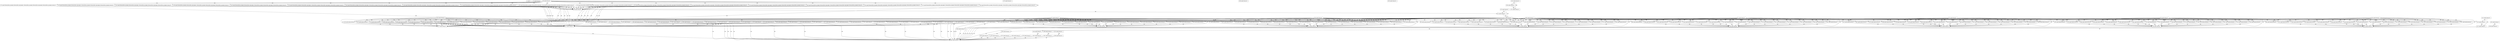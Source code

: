 digraph G {
  "1: match () ...
" [shape=box, ];
  "74: match (event_id) ...
" [shape=box, ];
  "80: match (event_id) ...
" [shape=box, ];
  "95: match (forward_flow_ip_header_6,forward_flow_udp_header_1,forward_flow_ip_header_9,forward_flow_udp_header_0,forward_flow_ip_header_8,event_id) ...
" [
  shape=box, ];
  "100: match (forward_flow_ip_header_6,forward_flow_udp_header_1,forward_flow_ip_header_9,forward_flow_udp_header_0,forward_flow_ip_header_8,event_id) ...
" [
  shape=box, ];
  "105: match (forward_flow_ip_header_6,forward_flow_udp_header_1,forward_flow_ip_header_9,forward_flow_udp_header_0,forward_flow_ip_header_8,event_id) ...
" [
  shape=box, ];
  "110: match (forward_flow_ip_header_6,forward_flow_udp_header_1,forward_flow_ip_header_9,forward_flow_udp_header_0,forward_flow_ip_header_8,event_id) ...
" [
  shape=box, ];
  "115: match (forward_flow_ip_header_6,forward_flow_udp_header_1,forward_flow_ip_header_9,forward_flow_udp_header_0,forward_flow_ip_header_8,event_id) ...
" [
  shape=box, ];
  "120: match (forward_flow_ip_header_6,forward_flow_udp_header_1,forward_flow_ip_header_9,forward_flow_udp_header_0,forward_flow_ip_header_8,event_id) ...
" [
  shape=box, ];
  "125: match (forward_flow_ip_header_6,forward_flow_udp_header_1,forward_flow_ip_header_9,forward_flow_udp_header_0,forward_flow_ip_header_8,event_id) ...
" [
  shape=box, ];
  "130: match (forward_flow_ip_header_6,forward_flow_udp_header_1,forward_flow_ip_header_9,forward_flow_udp_header_0,forward_flow_ip_header_8,event_id) ...
" [
  shape=box, ];
  "135: match (forward_flow_ip_header_6,forward_flow_udp_header_1,forward_flow_ip_header_9,forward_flow_udp_header_0,forward_flow_ip_header_8,event_id) ...
" [
  shape=box, ];
  "140: match (forward_flow_ip_header_6,forward_flow_udp_header_1,forward_flow_ip_header_9,forward_flow_udp_header_0,forward_flow_ip_header_8,event_id) ...
" [
  shape=box, ];
  "145: match (forward_flow_ip_header_6,forward_flow_udp_header_1,forward_flow_ip_header_9,forward_flow_udp_header_0,forward_flow_ip_header_8,event_id) ...
" [
  shape=box, ];
  "150: match (forward_flow_ip_header_6,forward_flow_udp_header_1,forward_flow_ip_header_9,forward_flow_udp_header_0,forward_flow_ip_header_8,event_id) ...
" [
  shape=box, ];
  "155: match (forward_flow_ip_header_6,forward_flow_udp_header_1,forward_flow_ip_header_9,forward_flow_udp_header_0,forward_flow_ip_header_8,event_id) ...
" [
  shape=box, ];
  "160: match (forward_flow_ip_header_6,forward_flow_udp_header_1,forward_flow_ip_header_9,forward_flow_udp_header_0,forward_flow_ip_header_8,event_id) ...
" [
  shape=box, ];
  "165: match (forward_flow_ip_header_6,forward_flow_udp_header_1,forward_flow_ip_header_9,forward_flow_udp_header_0,forward_flow_ip_header_8,event_id) ...
" [
  shape=box, ];
  "170: match (forward_flow_ip_header_6,forward_flow_udp_header_1,forward_flow_ip_header_9,forward_flow_udp_header_0,forward_flow_ip_header_8,event_id) ...
" [
  shape=box, ];
  "175: match (forward_flow_ip_header_6,forward_flow_udp_header_1,forward_flow_ip_header_9,forward_flow_udp_header_0,forward_flow_ip_header_8,event_id) ...
" [
  shape=box, ];
  "180: match (forward_flow_ip_header_6,forward_flow_udp_header_1,forward_flow_ip_header_9,forward_flow_udp_header_0,forward_flow_ip_header_8,event_id) ...
" [
  shape=box, ];
  "187: match (event_id) ...
" [shape=box, ];
  "190: match (event_id) ...
" [shape=box, ];
  "211: match (event_id) ...
" [shape=box, ];
  "217: match (event_id) ...
" [shape=box, ];
  "224: match (event_id) ...
" [shape=box, ];
  "230: match (event_id) ...
" [shape=box, ];
  "237: match (event_id) ...
" [shape=box, ];
  "244: match (event_id) ...
" [shape=box, ];
  "251: match (event_id) ...
" [shape=box, ];
  "258: match (event_id) ...
" [shape=box, ];
  "265: match (event_id) ...
" [shape=box, ];
  "272: match (event_id) ...
" [shape=box, ];
  "276: match (path_id,event_id) ...
" [shape=box, ];
  "281: match (path_id,event_id) ...
" [shape=box, ];
  "290: match (path_id,event_id) ...
" [shape=box, ];
  "296: match (path_id,event_id) ...
" [shape=box, ];
  "302: match (path_id,event_id) ...
" [shape=box, ];
  "308: match (path_id,event_id) ...
" [shape=box, ];
  "314: match (path_id,event_id) ...
" [shape=box, ];
  "320: match (path_id,event_id) ...
" [shape=box, ];
  "326: match (path_id,event_id) ...
" [shape=box, ];
  "329: match (path_id,event_id) ...
" [shape=box, ];
  "334: match (path_id,event_id) ...
" [shape=box, ];
  "343: match (path_id,event_id) ...
" [shape=box, ];
  "349: match (path_id,event_id) ...
" [shape=box, ];
  "355: match (path_id,event_id) ...
" [shape=box, ];
  "361: match (path_id,event_id) ...
" [shape=box, ];
  "367: match (path_id,event_id) ...
" [shape=box, ];
  "373: match (path_id,event_id) ...
" [shape=box, ];
  "379: match (path_id,event_id) ...
" [shape=box, ];
  "382: match (path_id,event_id) ...
" [shape=box, ];
  "387: match (path_id,event_id) ...
" [shape=box, ];
  "396: match (path_id,event_id) ...
" [shape=box, ];
  "402: match (path_id,event_id) ...
" [shape=box, ];
  "408: match (path_id,event_id) ...
" [shape=box, ];
  "414: match (path_id,event_id) ...
" [shape=box, ];
  "420: match (path_id,event_id) ...
" [shape=box, ];
  "426: match (path_id,event_id) ...
" [shape=box, ];
  "432: match (path_id,event_id) ...
" [shape=box, ];
  "435: match (path_id,event_id) ...
" [shape=box, ];
  "440: match (path_id,event_id) ...
" [shape=box, ];
  "449: match (path_id,event_id) ...
" [shape=box, ];
  "455: match (path_id,event_id) ...
" [shape=box, ];
  "461: match (path_id,event_id) ...
" [shape=box, ];
  "467: match (path_id,event_id) ...
" [shape=box, ];
  "473: match (path_id,event_id) ...
" [shape=box, ];
  "479: match (path_id,event_id) ...
" [shape=box, ];
  "485: match (path_id,event_id) ...
" [shape=box, ];
  "488: match (path_id,event_id) ...
" [shape=box, ];
  "493: match (path_id,event_id) ...
" [shape=box, ];
  "502: match (path_id,event_id) ...
" [shape=box, ];
  "508: match (path_id,event_id) ...
" [shape=box, ];
  "514: match (path_id,event_id) ...
" [shape=box, ];
  "520: match (path_id,event_id) ...
" [shape=box, ];
  "526: match (path_id,event_id) ...
" [shape=box, ];
  "532: match (path_id,event_id) ...
" [shape=box, ];
  "538: match (path_id,event_id) ...
" [shape=box, ];
  "541: match (path_id,event_id) ...
" [shape=box, ];
  "546: match (path_id,event_id) ...
" [shape=box, ];
  "555: match (path_id,event_id) ...
" [shape=box, ];
  "561: match (path_id,event_id) ...
" [shape=box, ];
  "567: match (path_id,event_id) ...
" [shape=box, ];
  "573: match (path_id,event_id) ...
" [shape=box, ];
  "579: match (path_id,event_id) ...
" [shape=box, ];
  "585: match (path_id,event_id) ...
" [shape=box, ];
  "591: match (path_id,event_id) ...
" [shape=box, ];
  "594: match (path_id,event_id) ...
" [shape=box, ];
  "599: match (path_id,event_id) ...
" [shape=box, ];
  "608: match (path_id,event_id) ...
" [shape=box, ];
  "614: match (path_id,event_id) ...
" [shape=box, ];
  "620: match (path_id,event_id) ...
" [shape=box, ];
  "626: match (path_id,event_id) ...
" [shape=box, ];
  "632: match (path_id,event_id) ...
" [shape=box, ];
  "638: match (path_id,event_id) ...
" [shape=box, ];
  "644: match (path_id,event_id) ...
" [shape=box, ];
  "647: match (path_id,event_id) ...
" [shape=box, ];
  "652: match (path_id,event_id) ...
" [shape=box, ];
  "661: match (path_id,event_id) ...
" [shape=box, ];
  "667: match (path_id,event_id) ...
" [shape=box, ];
  "673: match (path_id,event_id) ...
" [shape=box, ];
  "679: match (path_id,event_id) ...
" [shape=box, ];
  "685: match (path_id,event_id) ...
" [shape=box, ];
  "691: match (path_id,event_id) ...
" [shape=box, ];
  "697: match (path_id,event_id) ...
" [shape=box, ];
  "700: match (path_id,event_id) ...
" [shape=box, ];
  "705: match (path_id,event_id) ...
" [shape=box, ];
  "714: match (path_id,event_id) ...
" [shape=box, ];
  "720: match (path_id,event_id) ...
" [shape=box, ];
  "726: match (path_id,event_id) ...
" [shape=box, ];
  "732: match (path_id,event_id) ...
" [shape=box, ];
  "738: match (path_id,event_id) ...
" [shape=box, ];
  "744: match (path_id,event_id) ...
" [shape=box, ];
  "750: match (path_id,event_id) ...
" [shape=box, ];
  "753: match (path_id,event_id) ...
" [shape=box, ];
  "758: match (path_id,event_id) ...
" [shape=box, ];
  "767: match (path_id,event_id) ...
" [shape=box, ];
  "773: match (path_id,event_id) ...
" [shape=box, ];
  "779: match (path_id,event_id) ...
" [shape=box, ];
  "785: match (path_id,event_id) ...
" [shape=box, ];
  "791: match (path_id,event_id) ...
" [shape=box, ];
  "797: match (path_id,event_id) ...
" [shape=box, ];
  "803: match (path_id,event_id) ...
" [shape=box, ];
  "806: match (path_id,event_id) ...
" [shape=box, ];
  "811: match (path_id,event_id) ...
" [shape=box, ];
  "820: match (path_id,event_id) ...
" [shape=box, ];
  "826: match (path_id,event_id) ...
" [shape=box, ];
  "832: match (path_id,event_id) ...
" [shape=box, ];
  "838: match (path_id,event_id) ...
" [shape=box, ];
  "844: match (path_id,event_id) ...
" [shape=box, ];
  "850: match (path_id,event_id) ...
" [shape=box, ];
  "856: match (path_id,event_id) ...
" [shape=box, ];
  "859: match (path_id,event_id) ...
" [shape=box, ];
  "864: match (path_id,event_id) ...
" [shape=box, ];
  "873: match (path_id,event_id) ...
" [shape=box, ];
  "879: match (path_id,event_id) ...
" [shape=box, ];
  "885: match (path_id,event_id) ...
" [shape=box, ];
  "891: match (path_id,event_id) ...
" [shape=box, ];
  "897: match (path_id,event_id) ...
" [shape=box, ];
  "903: match (path_id,event_id) ...
" [shape=box, ];
  "909: match (path_id,event_id) ...
" [shape=box, ];
  "912: match (path_id,event_id) ...
" [shape=box, ];
  "917: match (path_id,event_id) ...
" [shape=box, ];
  "926: match (path_id,event_id) ...
" [shape=box, ];
  "932: match (path_id,event_id) ...
" [shape=box, ];
  "938: match (path_id,event_id) ...
" [shape=box, ];
  "944: match (path_id,event_id) ...
" [shape=box, ];
  "950: match (path_id,event_id) ...
" [shape=box, ];
  "956: match (path_id,event_id) ...
" [shape=box, ];
  "962: match (path_id,event_id) ...
" [shape=box, ];
  "965: match (path_id,event_id) ...
" [shape=box, ];
  "970: match (path_id,event_id) ...
" [shape=box, ];
  "979: match (path_id,event_id) ...
" [shape=box, ];
  "985: match (path_id,event_id) ...
" [shape=box, ];
  "991: match (path_id,event_id) ...
" [shape=box, ];
  "997: match (path_id,event_id) ...
" [shape=box, ];
  "1003: match (path_id,event_id) ...
" [shape=box, ];
  "1009: match (path_id,event_id) ...
" [shape=box, ];
  "1015: match (path_id,event_id) ...
" [shape=box, ];
  "1018: match (path_id,event_id) ...
" [shape=box, ];
  "1023: match (path_id,event_id) ...
" [shape=box, ];
  "1032: match (path_id,event_id) ...
" [shape=box, ];
  "1038: match (path_id,event_id) ...
" [shape=box, ];
  "1044: match (path_id,event_id) ...
" [shape=box, ];
  "1050: match (path_id,event_id) ...
" [shape=box, ];
  "1056: match (path_id,event_id) ...
" [shape=box, ];
  "1062: match (path_id,event_id) ...
" [shape=box, ];
  "1068: match (path_id,event_id) ...
" [shape=box, ];
  "1071: match (path_id,event_id) ...
" [shape=box, ];
  "1076: match (path_id,event_id) ...
" [shape=box, ];
  "1085: match (path_id,event_id) ...
" [shape=box, ];
  "1091: match (path_id,event_id) ...
" [shape=box, ];
  "1097: match (path_id,event_id) ...
" [shape=box, ];
  "1103: match (path_id,event_id) ...
" [shape=box, ];
  "1109: match (path_id,event_id) ...
" [shape=box, ];
  "1115: match (path_id,event_id) ...
" [shape=box, ];
  "1121: match (path_id,event_id) ...
" [shape=box, ];
  "1124: match (path_id,event_id) ...
" [shape=box, ];
  "1131: match (event_id) ...
" [shape=box, ];
  "1152: match (event_id) ...
" [shape=box, ];
  "1157: match (event_id) ...
" [shape=box, ];
  "1162: match (event_id) ...
" [shape=box, ];
  "1168: match (event_id) ...
" [shape=box, ];
  "1170: match (event_id) ...
" [shape=box, ];
  "1176: match (event_id) ...
" [shape=box, ];
  "1182: match (event_id) ...
" [shape=box, ];
  "1189: match (event_id) ...
" [shape=box, ];
  "1194: match (event_id) ...
" [shape=box, ];
  "1201: match (event_id) ...
" [shape=box, ];
  "1204: match (event_id) ...
" [shape=box, ];
  "1205: match (event_id) ...
" [shape=box, ];
  "1209: match (event_id) ...
" [shape=box, ];
  "1213: match (event_id) ...
" [shape=box, ];
  "1219: match (event_id) ...
" [shape=box, ];
  "1223: match (event_id) ...
" [shape=box, ];
  "1227: match (event_id) ...
" [shape=box, ];
  "1231: match (event_id) ...
" [shape=box, ];
  "1235: match (event_id) ...
" [shape=box, ];
  "1239: match (event_id) ...
" [shape=box, ];
  "1243: match (event_id) ...
" [shape=box, ];
  "1247: match (event_id) ...
" [shape=box, ];
  "1251: match (event_id) ...
" [shape=box, ];
  "1257: match (event_id) ...
" [shape=box, ];
  "1263: match (event_id) ...
" [shape=box, ];
  "1273: match (event_id) ...
" [shape=box, ];
  "1279: match (event_id) ...
" [shape=box, ];
  "1283: match (event_id) ...
" [shape=box, ];
  "1287: match (event_id) ...
" [shape=box, ];
  "1291: match (event_id) ...
" [shape=box, ];
  "1295: match (event_id) ...
" [shape=box, ];
  "1299: match (event_id) ...
" [shape=box, ];
  "1303: match (event_id) ...
" [shape=box, ];
  "1307: match (event_id) ...
" [shape=box, ];
  "1311: match (event_id) ...
" [shape=box, ];
  "1315: match (event_id) ...
" [shape=box, ];
  "1319: match (event_id) ...
" [shape=box, ];
  "1323: match (event_id) ...
" [shape=box, ];
  "1327: match (event_id) ...
" [shape=box, ];
  "1331: match (event_id) ...
" [shape=box, ];
  "1335: match (event_id) ...
" [shape=box, ];
  "1339: match (event_id) ...
" [shape=box, ];
  "1343: match (event_id) ...
" [shape=box, ];
  "1347: match (event_id) ...
" [shape=box, ];
  "1351: match (event_id) ...
" [shape=box, ];
  "1355: match (event_id) ...
" [shape=box, ];
  "1465: match (event_id) ...
" [shape=box, ];
  "1511: match (event_id) ...
" [shape=box, ];
  "1515: match (event_id) ...
" [shape=box, ];
  "1534: match (event_id) ...
" [shape=box, ];
  "1572: match (event_id) ...
" [shape=box, ];
  
  
  "80: match (event_id) ...
" -> "95: match (forward_flow_ip_header_6,forward_flow_udp_header_1,forward_flow_ip_header_9,forward_flow_udp_header_0,forward_flow_ip_header_8,event_id) ...
" [
  label="WW", ];
  "80: match (event_id) ...
" -> "100: match (forward_flow_ip_header_6,forward_flow_udp_header_1,forward_flow_ip_header_9,forward_flow_udp_header_0,forward_flow_ip_header_8,event_id) ...
" [
  label="WW", ];
  "80: match (event_id) ...
" -> "105: match (forward_flow_ip_header_6,forward_flow_udp_header_1,forward_flow_ip_header_9,forward_flow_udp_header_0,forward_flow_ip_header_8,event_id) ...
" [
  label="WW", ];
  "80: match (event_id) ...
" -> "110: match (forward_flow_ip_header_6,forward_flow_udp_header_1,forward_flow_ip_header_9,forward_flow_udp_header_0,forward_flow_ip_header_8,event_id) ...
" [
  label="WW", ];
  "80: match (event_id) ...
" -> "115: match (forward_flow_ip_header_6,forward_flow_udp_header_1,forward_flow_ip_header_9,forward_flow_udp_header_0,forward_flow_ip_header_8,event_id) ...
" [
  label="WW", ];
  "80: match (event_id) ...
" -> "120: match (forward_flow_ip_header_6,forward_flow_udp_header_1,forward_flow_ip_header_9,forward_flow_udp_header_0,forward_flow_ip_header_8,event_id) ...
" [
  label="WW", ];
  "80: match (event_id) ...
" -> "125: match (forward_flow_ip_header_6,forward_flow_udp_header_1,forward_flow_ip_header_9,forward_flow_udp_header_0,forward_flow_ip_header_8,event_id) ...
" [
  label="WW", ];
  "80: match (event_id) ...
" -> "130: match (forward_flow_ip_header_6,forward_flow_udp_header_1,forward_flow_ip_header_9,forward_flow_udp_header_0,forward_flow_ip_header_8,event_id) ...
" [
  label="WW", ];
  "80: match (event_id) ...
" -> "135: match (forward_flow_ip_header_6,forward_flow_udp_header_1,forward_flow_ip_header_9,forward_flow_udp_header_0,forward_flow_ip_header_8,event_id) ...
" [
  label="WW", ];
  "80: match (event_id) ...
" -> "140: match (forward_flow_ip_header_6,forward_flow_udp_header_1,forward_flow_ip_header_9,forward_flow_udp_header_0,forward_flow_ip_header_8,event_id) ...
" [
  label="WW", ];
  "80: match (event_id) ...
" -> "145: match (forward_flow_ip_header_6,forward_flow_udp_header_1,forward_flow_ip_header_9,forward_flow_udp_header_0,forward_flow_ip_header_8,event_id) ...
" [
  label="WW", ];
  "80: match (event_id) ...
" -> "150: match (forward_flow_ip_header_6,forward_flow_udp_header_1,forward_flow_ip_header_9,forward_flow_udp_header_0,forward_flow_ip_header_8,event_id) ...
" [
  label="WW", ];
  "80: match (event_id) ...
" -> "155: match (forward_flow_ip_header_6,forward_flow_udp_header_1,forward_flow_ip_header_9,forward_flow_udp_header_0,forward_flow_ip_header_8,event_id) ...
" [
  label="WW", ];
  "80: match (event_id) ...
" -> "160: match (forward_flow_ip_header_6,forward_flow_udp_header_1,forward_flow_ip_header_9,forward_flow_udp_header_0,forward_flow_ip_header_8,event_id) ...
" [
  label="WW", ];
  "80: match (event_id) ...
" -> "165: match (forward_flow_ip_header_6,forward_flow_udp_header_1,forward_flow_ip_header_9,forward_flow_udp_header_0,forward_flow_ip_header_8,event_id) ...
" [
  label="WW", ];
  "80: match (event_id) ...
" -> "170: match (forward_flow_ip_header_6,forward_flow_udp_header_1,forward_flow_ip_header_9,forward_flow_udp_header_0,forward_flow_ip_header_8,event_id) ...
" [
  label="WW", ];
  "80: match (event_id) ...
" -> "175: match (forward_flow_ip_header_6,forward_flow_udp_header_1,forward_flow_ip_header_9,forward_flow_udp_header_0,forward_flow_ip_header_8,event_id) ...
" [
  label="WW", ];
  "80: match (event_id) ...
" -> "180: match (forward_flow_ip_header_6,forward_flow_udp_header_1,forward_flow_ip_header_9,forward_flow_udp_header_0,forward_flow_ip_header_8,event_id) ...
" [
  label="WW", ];
  "80: match (event_id) ...
" -> "190: match (event_id) ...
" [label="WR", ];
  "95: match (forward_flow_ip_header_6,forward_flow_udp_header_1,forward_flow_ip_header_9,forward_flow_udp_header_0,forward_flow_ip_header_8,event_id) ...
" -> "190: match (event_id) ...
" [
  label="WR", ];
  "95: match (forward_flow_ip_header_6,forward_flow_udp_header_1,forward_flow_ip_header_9,forward_flow_udp_header_0,forward_flow_ip_header_8,event_id) ...
" -> "1511: match (event_id) ...
" [
  label="RW", ];
  "100: match (forward_flow_ip_header_6,forward_flow_udp_header_1,forward_flow_ip_header_9,forward_flow_udp_header_0,forward_flow_ip_header_8,event_id) ...
" -> "190: match (event_id) ...
" [
  label="WR", ];
  "100: match (forward_flow_ip_header_6,forward_flow_udp_header_1,forward_flow_ip_header_9,forward_flow_udp_header_0,forward_flow_ip_header_8,event_id) ...
" -> "1511: match (event_id) ...
" [
  label="RW", ];
  "105: match (forward_flow_ip_header_6,forward_flow_udp_header_1,forward_flow_ip_header_9,forward_flow_udp_header_0,forward_flow_ip_header_8,event_id) ...
" -> "190: match (event_id) ...
" [
  label="WR", ];
  "105: match (forward_flow_ip_header_6,forward_flow_udp_header_1,forward_flow_ip_header_9,forward_flow_udp_header_0,forward_flow_ip_header_8,event_id) ...
" -> "1511: match (event_id) ...
" [
  label="RW", ];
  "110: match (forward_flow_ip_header_6,forward_flow_udp_header_1,forward_flow_ip_header_9,forward_flow_udp_header_0,forward_flow_ip_header_8,event_id) ...
" -> "190: match (event_id) ...
" [
  label="WR", ];
  "110: match (forward_flow_ip_header_6,forward_flow_udp_header_1,forward_flow_ip_header_9,forward_flow_udp_header_0,forward_flow_ip_header_8,event_id) ...
" -> "1511: match (event_id) ...
" [
  label="RW", ];
  "115: match (forward_flow_ip_header_6,forward_flow_udp_header_1,forward_flow_ip_header_9,forward_flow_udp_header_0,forward_flow_ip_header_8,event_id) ...
" -> "190: match (event_id) ...
" [
  label="WR", ];
  "115: match (forward_flow_ip_header_6,forward_flow_udp_header_1,forward_flow_ip_header_9,forward_flow_udp_header_0,forward_flow_ip_header_8,event_id) ...
" -> "1511: match (event_id) ...
" [
  label="RW", ];
  "120: match (forward_flow_ip_header_6,forward_flow_udp_header_1,forward_flow_ip_header_9,forward_flow_udp_header_0,forward_flow_ip_header_8,event_id) ...
" -> "190: match (event_id) ...
" [
  label="WR", ];
  "120: match (forward_flow_ip_header_6,forward_flow_udp_header_1,forward_flow_ip_header_9,forward_flow_udp_header_0,forward_flow_ip_header_8,event_id) ...
" -> "1511: match (event_id) ...
" [
  label="RW", ];
  "125: match (forward_flow_ip_header_6,forward_flow_udp_header_1,forward_flow_ip_header_9,forward_flow_udp_header_0,forward_flow_ip_header_8,event_id) ...
" -> "190: match (event_id) ...
" [
  label="WR", ];
  "125: match (forward_flow_ip_header_6,forward_flow_udp_header_1,forward_flow_ip_header_9,forward_flow_udp_header_0,forward_flow_ip_header_8,event_id) ...
" -> "1511: match (event_id) ...
" [
  label="RW", ];
  "130: match (forward_flow_ip_header_6,forward_flow_udp_header_1,forward_flow_ip_header_9,forward_flow_udp_header_0,forward_flow_ip_header_8,event_id) ...
" -> "190: match (event_id) ...
" [
  label="WR", ];
  "130: match (forward_flow_ip_header_6,forward_flow_udp_header_1,forward_flow_ip_header_9,forward_flow_udp_header_0,forward_flow_ip_header_8,event_id) ...
" -> "1511: match (event_id) ...
" [
  label="RW", ];
  "135: match (forward_flow_ip_header_6,forward_flow_udp_header_1,forward_flow_ip_header_9,forward_flow_udp_header_0,forward_flow_ip_header_8,event_id) ...
" -> "190: match (event_id) ...
" [
  label="WR", ];
  "135: match (forward_flow_ip_header_6,forward_flow_udp_header_1,forward_flow_ip_header_9,forward_flow_udp_header_0,forward_flow_ip_header_8,event_id) ...
" -> "1511: match (event_id) ...
" [
  label="RW", ];
  "140: match (forward_flow_ip_header_6,forward_flow_udp_header_1,forward_flow_ip_header_9,forward_flow_udp_header_0,forward_flow_ip_header_8,event_id) ...
" -> "190: match (event_id) ...
" [
  label="WR", ];
  "140: match (forward_flow_ip_header_6,forward_flow_udp_header_1,forward_flow_ip_header_9,forward_flow_udp_header_0,forward_flow_ip_header_8,event_id) ...
" -> "1511: match (event_id) ...
" [
  label="RW", ];
  "145: match (forward_flow_ip_header_6,forward_flow_udp_header_1,forward_flow_ip_header_9,forward_flow_udp_header_0,forward_flow_ip_header_8,event_id) ...
" -> "190: match (event_id) ...
" [
  label="WR", ];
  "145: match (forward_flow_ip_header_6,forward_flow_udp_header_1,forward_flow_ip_header_9,forward_flow_udp_header_0,forward_flow_ip_header_8,event_id) ...
" -> "1511: match (event_id) ...
" [
  label="RW", ];
  "150: match (forward_flow_ip_header_6,forward_flow_udp_header_1,forward_flow_ip_header_9,forward_flow_udp_header_0,forward_flow_ip_header_8,event_id) ...
" -> "190: match (event_id) ...
" [
  label="WR", ];
  "150: match (forward_flow_ip_header_6,forward_flow_udp_header_1,forward_flow_ip_header_9,forward_flow_udp_header_0,forward_flow_ip_header_8,event_id) ...
" -> "1511: match (event_id) ...
" [
  label="RW", ];
  "155: match (forward_flow_ip_header_6,forward_flow_udp_header_1,forward_flow_ip_header_9,forward_flow_udp_header_0,forward_flow_ip_header_8,event_id) ...
" -> "190: match (event_id) ...
" [
  label="WR", ];
  "155: match (forward_flow_ip_header_6,forward_flow_udp_header_1,forward_flow_ip_header_9,forward_flow_udp_header_0,forward_flow_ip_header_8,event_id) ...
" -> "1511: match (event_id) ...
" [
  label="RW", ];
  "160: match (forward_flow_ip_header_6,forward_flow_udp_header_1,forward_flow_ip_header_9,forward_flow_udp_header_0,forward_flow_ip_header_8,event_id) ...
" -> "190: match (event_id) ...
" [
  label="WR", ];
  "160: match (forward_flow_ip_header_6,forward_flow_udp_header_1,forward_flow_ip_header_9,forward_flow_udp_header_0,forward_flow_ip_header_8,event_id) ...
" -> "1511: match (event_id) ...
" [
  label="RW", ];
  "165: match (forward_flow_ip_header_6,forward_flow_udp_header_1,forward_flow_ip_header_9,forward_flow_udp_header_0,forward_flow_ip_header_8,event_id) ...
" -> "190: match (event_id) ...
" [
  label="WR", ];
  "165: match (forward_flow_ip_header_6,forward_flow_udp_header_1,forward_flow_ip_header_9,forward_flow_udp_header_0,forward_flow_ip_header_8,event_id) ...
" -> "1511: match (event_id) ...
" [
  label="RW", ];
  "170: match (forward_flow_ip_header_6,forward_flow_udp_header_1,forward_flow_ip_header_9,forward_flow_udp_header_0,forward_flow_ip_header_8,event_id) ...
" -> "190: match (event_id) ...
" [
  label="WR", ];
  "170: match (forward_flow_ip_header_6,forward_flow_udp_header_1,forward_flow_ip_header_9,forward_flow_udp_header_0,forward_flow_ip_header_8,event_id) ...
" -> "1511: match (event_id) ...
" [
  label="RW", ];
  "175: match (forward_flow_ip_header_6,forward_flow_udp_header_1,forward_flow_ip_header_9,forward_flow_udp_header_0,forward_flow_ip_header_8,event_id) ...
" -> "190: match (event_id) ...
" [
  label="WR", ];
  "175: match (forward_flow_ip_header_6,forward_flow_udp_header_1,forward_flow_ip_header_9,forward_flow_udp_header_0,forward_flow_ip_header_8,event_id) ...
" -> "1511: match (event_id) ...
" [
  label="RW", ];
  "180: match (forward_flow_ip_header_6,forward_flow_udp_header_1,forward_flow_ip_header_9,forward_flow_udp_header_0,forward_flow_ip_header_8,event_id) ...
" -> "190: match (event_id) ...
" [
  label="WR", ];
  "180: match (forward_flow_ip_header_6,forward_flow_udp_header_1,forward_flow_ip_header_9,forward_flow_udp_header_0,forward_flow_ip_header_8,event_id) ...
" -> "1511: match (event_id) ...
" [
  label="RW", ];
  "187: match (event_id) ...
" -> "211: match (event_id) ...
" [label="WW", ];
  "187: match (event_id) ...
" -> "217: match (event_id) ...
" [label="WR", ];
  "190: match (event_id) ...
" -> "211: match (event_id) ...
" [label="WR", ];
  "211: match (event_id) ...
" -> "217: match (event_id) ...
" [label="WR", ];
  "217: match (event_id) ...
" -> "276: match (path_id,event_id) ...
" [
  label="WR", ];
  "217: match (event_id) ...
" -> "281: match (path_id,event_id) ...
" [
  label="WR", ];
  "217: match (event_id) ...
" -> "290: match (path_id,event_id) ...
" [
  label="WR", ];
  "217: match (event_id) ...
" -> "296: match (path_id,event_id) ...
" [
  label="WR", ];
  "217: match (event_id) ...
" -> "302: match (path_id,event_id) ...
" [
  label="WR", ];
  "217: match (event_id) ...
" -> "308: match (path_id,event_id) ...
" [
  label="WR", ];
  "217: match (event_id) ...
" -> "314: match (path_id,event_id) ...
" [
  label="WR", ];
  "217: match (event_id) ...
" -> "320: match (path_id,event_id) ...
" [
  label="WR", ];
  "217: match (event_id) ...
" -> "326: match (path_id,event_id) ...
" [
  label="WR", ];
  "217: match (event_id) ...
" -> "329: match (path_id,event_id) ...
" [
  label="WR", ];
  "217: match (event_id) ...
" -> "334: match (path_id,event_id) ...
" [
  label="WR", ];
  "217: match (event_id) ...
" -> "343: match (path_id,event_id) ...
" [
  label="WR", ];
  "217: match (event_id) ...
" -> "349: match (path_id,event_id) ...
" [
  label="WR", ];
  "217: match (event_id) ...
" -> "355: match (path_id,event_id) ...
" [
  label="WR", ];
  "217: match (event_id) ...
" -> "361: match (path_id,event_id) ...
" [
  label="WR", ];
  "217: match (event_id) ...
" -> "367: match (path_id,event_id) ...
" [
  label="WR", ];
  "217: match (event_id) ...
" -> "373: match (path_id,event_id) ...
" [
  label="WR", ];
  "217: match (event_id) ...
" -> "379: match (path_id,event_id) ...
" [
  label="WR", ];
  "217: match (event_id) ...
" -> "382: match (path_id,event_id) ...
" [
  label="WR", ];
  "217: match (event_id) ...
" -> "387: match (path_id,event_id) ...
" [
  label="WR", ];
  "217: match (event_id) ...
" -> "396: match (path_id,event_id) ...
" [
  label="WR", ];
  "217: match (event_id) ...
" -> "402: match (path_id,event_id) ...
" [
  label="WR", ];
  "217: match (event_id) ...
" -> "408: match (path_id,event_id) ...
" [
  label="WR", ];
  "217: match (event_id) ...
" -> "414: match (path_id,event_id) ...
" [
  label="WR", ];
  "217: match (event_id) ...
" -> "420: match (path_id,event_id) ...
" [
  label="WR", ];
  "217: match (event_id) ...
" -> "426: match (path_id,event_id) ...
" [
  label="WR", ];
  "217: match (event_id) ...
" -> "432: match (path_id,event_id) ...
" [
  label="WR", ];
  "217: match (event_id) ...
" -> "435: match (path_id,event_id) ...
" [
  label="WR", ];
  "217: match (event_id) ...
" -> "440: match (path_id,event_id) ...
" [
  label="WR", ];
  "217: match (event_id) ...
" -> "449: match (path_id,event_id) ...
" [
  label="WR", ];
  "217: match (event_id) ...
" -> "455: match (path_id,event_id) ...
" [
  label="WR", ];
  "217: match (event_id) ...
" -> "461: match (path_id,event_id) ...
" [
  label="WR", ];
  "217: match (event_id) ...
" -> "467: match (path_id,event_id) ...
" [
  label="WR", ];
  "217: match (event_id) ...
" -> "473: match (path_id,event_id) ...
" [
  label="WR", ];
  "217: match (event_id) ...
" -> "479: match (path_id,event_id) ...
" [
  label="WR", ];
  "217: match (event_id) ...
" -> "485: match (path_id,event_id) ...
" [
  label="WR", ];
  "217: match (event_id) ...
" -> "488: match (path_id,event_id) ...
" [
  label="WR", ];
  "217: match (event_id) ...
" -> "493: match (path_id,event_id) ...
" [
  label="WR", ];
  "217: match (event_id) ...
" -> "502: match (path_id,event_id) ...
" [
  label="WR", ];
  "217: match (event_id) ...
" -> "508: match (path_id,event_id) ...
" [
  label="WR", ];
  "217: match (event_id) ...
" -> "514: match (path_id,event_id) ...
" [
  label="WR", ];
  "217: match (event_id) ...
" -> "520: match (path_id,event_id) ...
" [
  label="WR", ];
  "217: match (event_id) ...
" -> "526: match (path_id,event_id) ...
" [
  label="WR", ];
  "217: match (event_id) ...
" -> "532: match (path_id,event_id) ...
" [
  label="WR", ];
  "217: match (event_id) ...
" -> "538: match (path_id,event_id) ...
" [
  label="WR", ];
  "217: match (event_id) ...
" -> "541: match (path_id,event_id) ...
" [
  label="WR", ];
  "217: match (event_id) ...
" -> "546: match (path_id,event_id) ...
" [
  label="WR", ];
  "217: match (event_id) ...
" -> "555: match (path_id,event_id) ...
" [
  label="WR", ];
  "217: match (event_id) ...
" -> "561: match (path_id,event_id) ...
" [
  label="WR", ];
  "217: match (event_id) ...
" -> "567: match (path_id,event_id) ...
" [
  label="WR", ];
  "217: match (event_id) ...
" -> "573: match (path_id,event_id) ...
" [
  label="WR", ];
  "217: match (event_id) ...
" -> "579: match (path_id,event_id) ...
" [
  label="WR", ];
  "217: match (event_id) ...
" -> "585: match (path_id,event_id) ...
" [
  label="WR", ];
  "217: match (event_id) ...
" -> "591: match (path_id,event_id) ...
" [
  label="WR", ];
  "217: match (event_id) ...
" -> "594: match (path_id,event_id) ...
" [
  label="WR", ];
  "217: match (event_id) ...
" -> "599: match (path_id,event_id) ...
" [
  label="WR", ];
  "217: match (event_id) ...
" -> "608: match (path_id,event_id) ...
" [
  label="WR", ];
  "217: match (event_id) ...
" -> "614: match (path_id,event_id) ...
" [
  label="WR", ];
  "217: match (event_id) ...
" -> "620: match (path_id,event_id) ...
" [
  label="WR", ];
  "217: match (event_id) ...
" -> "626: match (path_id,event_id) ...
" [
  label="WR", ];
  "217: match (event_id) ...
" -> "632: match (path_id,event_id) ...
" [
  label="WR", ];
  "217: match (event_id) ...
" -> "638: match (path_id,event_id) ...
" [
  label="WR", ];
  "217: match (event_id) ...
" -> "644: match (path_id,event_id) ...
" [
  label="WR", ];
  "217: match (event_id) ...
" -> "647: match (path_id,event_id) ...
" [
  label="WR", ];
  "217: match (event_id) ...
" -> "652: match (path_id,event_id) ...
" [
  label="WR", ];
  "217: match (event_id) ...
" -> "661: match (path_id,event_id) ...
" [
  label="WR", ];
  "217: match (event_id) ...
" -> "667: match (path_id,event_id) ...
" [
  label="WR", ];
  "217: match (event_id) ...
" -> "673: match (path_id,event_id) ...
" [
  label="WR", ];
  "217: match (event_id) ...
" -> "679: match (path_id,event_id) ...
" [
  label="WR", ];
  "217: match (event_id) ...
" -> "685: match (path_id,event_id) ...
" [
  label="WR", ];
  "217: match (event_id) ...
" -> "691: match (path_id,event_id) ...
" [
  label="WR", ];
  "217: match (event_id) ...
" -> "697: match (path_id,event_id) ...
" [
  label="WR", ];
  "217: match (event_id) ...
" -> "700: match (path_id,event_id) ...
" [
  label="WR", ];
  "217: match (event_id) ...
" -> "705: match (path_id,event_id) ...
" [
  label="WR", ];
  "217: match (event_id) ...
" -> "714: match (path_id,event_id) ...
" [
  label="WR", ];
  "217: match (event_id) ...
" -> "720: match (path_id,event_id) ...
" [
  label="WR", ];
  "217: match (event_id) ...
" -> "726: match (path_id,event_id) ...
" [
  label="WR", ];
  "217: match (event_id) ...
" -> "732: match (path_id,event_id) ...
" [
  label="WR", ];
  "217: match (event_id) ...
" -> "738: match (path_id,event_id) ...
" [
  label="WR", ];
  "217: match (event_id) ...
" -> "744: match (path_id,event_id) ...
" [
  label="WR", ];
  "217: match (event_id) ...
" -> "750: match (path_id,event_id) ...
" [
  label="WR", ];
  "217: match (event_id) ...
" -> "753: match (path_id,event_id) ...
" [
  label="WR", ];
  "217: match (event_id) ...
" -> "758: match (path_id,event_id) ...
" [
  label="WR", ];
  "217: match (event_id) ...
" -> "767: match (path_id,event_id) ...
" [
  label="WR", ];
  "217: match (event_id) ...
" -> "773: match (path_id,event_id) ...
" [
  label="WR", ];
  "217: match (event_id) ...
" -> "779: match (path_id,event_id) ...
" [
  label="WR", ];
  "217: match (event_id) ...
" -> "785: match (path_id,event_id) ...
" [
  label="WR", ];
  "217: match (event_id) ...
" -> "791: match (path_id,event_id) ...
" [
  label="WR", ];
  "217: match (event_id) ...
" -> "797: match (path_id,event_id) ...
" [
  label="WR", ];
  "217: match (event_id) ...
" -> "803: match (path_id,event_id) ...
" [
  label="WR", ];
  "217: match (event_id) ...
" -> "806: match (path_id,event_id) ...
" [
  label="WR", ];
  "217: match (event_id) ...
" -> "811: match (path_id,event_id) ...
" [
  label="WR", ];
  "217: match (event_id) ...
" -> "820: match (path_id,event_id) ...
" [
  label="WR", ];
  "217: match (event_id) ...
" -> "826: match (path_id,event_id) ...
" [
  label="WR", ];
  "217: match (event_id) ...
" -> "832: match (path_id,event_id) ...
" [
  label="WR", ];
  "217: match (event_id) ...
" -> "838: match (path_id,event_id) ...
" [
  label="WR", ];
  "217: match (event_id) ...
" -> "844: match (path_id,event_id) ...
" [
  label="WR", ];
  "217: match (event_id) ...
" -> "850: match (path_id,event_id) ...
" [
  label="WR", ];
  "217: match (event_id) ...
" -> "856: match (path_id,event_id) ...
" [
  label="WR", ];
  "217: match (event_id) ...
" -> "859: match (path_id,event_id) ...
" [
  label="WR", ];
  "217: match (event_id) ...
" -> "864: match (path_id,event_id) ...
" [
  label="WR", ];
  "217: match (event_id) ...
" -> "873: match (path_id,event_id) ...
" [
  label="WR", ];
  "217: match (event_id) ...
" -> "879: match (path_id,event_id) ...
" [
  label="WR", ];
  "217: match (event_id) ...
" -> "885: match (path_id,event_id) ...
" [
  label="WR", ];
  "217: match (event_id) ...
" -> "891: match (path_id,event_id) ...
" [
  label="WR", ];
  "217: match (event_id) ...
" -> "897: match (path_id,event_id) ...
" [
  label="WR", ];
  "217: match (event_id) ...
" -> "903: match (path_id,event_id) ...
" [
  label="WR", ];
  "217: match (event_id) ...
" -> "909: match (path_id,event_id) ...
" [
  label="WR", ];
  "217: match (event_id) ...
" -> "912: match (path_id,event_id) ...
" [
  label="WR", ];
  "217: match (event_id) ...
" -> "917: match (path_id,event_id) ...
" [
  label="WR", ];
  "217: match (event_id) ...
" -> "926: match (path_id,event_id) ...
" [
  label="WR", ];
  "217: match (event_id) ...
" -> "932: match (path_id,event_id) ...
" [
  label="WR", ];
  "217: match (event_id) ...
" -> "938: match (path_id,event_id) ...
" [
  label="WR", ];
  "217: match (event_id) ...
" -> "944: match (path_id,event_id) ...
" [
  label="WR", ];
  "217: match (event_id) ...
" -> "950: match (path_id,event_id) ...
" [
  label="WR", ];
  "217: match (event_id) ...
" -> "956: match (path_id,event_id) ...
" [
  label="WR", ];
  "217: match (event_id) ...
" -> "962: match (path_id,event_id) ...
" [
  label="WR", ];
  "217: match (event_id) ...
" -> "965: match (path_id,event_id) ...
" [
  label="WR", ];
  "217: match (event_id) ...
" -> "970: match (path_id,event_id) ...
" [
  label="WR", ];
  "217: match (event_id) ...
" -> "979: match (path_id,event_id) ...
" [
  label="WR", ];
  "217: match (event_id) ...
" -> "985: match (path_id,event_id) ...
" [
  label="WR", ];
  "217: match (event_id) ...
" -> "991: match (path_id,event_id) ...
" [
  label="WR", ];
  "217: match (event_id) ...
" -> "997: match (path_id,event_id) ...
" [
  label="WR", ];
  "217: match (event_id) ...
" -> "1003: match (path_id,event_id) ...
" [
  label="WR", ];
  "217: match (event_id) ...
" -> "1009: match (path_id,event_id) ...
" [
  label="WR", ];
  "217: match (event_id) ...
" -> "1015: match (path_id,event_id) ...
" [
  label="WR", ];
  "217: match (event_id) ...
" -> "1018: match (path_id,event_id) ...
" [
  label="WR", ];
  "217: match (event_id) ...
" -> "1023: match (path_id,event_id) ...
" [
  label="WR", ];
  "217: match (event_id) ...
" -> "1032: match (path_id,event_id) ...
" [
  label="WR", ];
  "217: match (event_id) ...
" -> "1038: match (path_id,event_id) ...
" [
  label="WR", ];
  "217: match (event_id) ...
" -> "1044: match (path_id,event_id) ...
" [
  label="WR", ];
  "217: match (event_id) ...
" -> "1050: match (path_id,event_id) ...
" [
  label="WR", ];
  "217: match (event_id) ...
" -> "1056: match (path_id,event_id) ...
" [
  label="WR", ];
  "217: match (event_id) ...
" -> "1062: match (path_id,event_id) ...
" [
  label="WR", ];
  "217: match (event_id) ...
" -> "1068: match (path_id,event_id) ...
" [
  label="WR", ];
  "217: match (event_id) ...
" -> "1071: match (path_id,event_id) ...
" [
  label="WR", ];
  "217: match (event_id) ...
" -> "1076: match (path_id,event_id) ...
" [
  label="WR", ];
  "217: match (event_id) ...
" -> "1085: match (path_id,event_id) ...
" [
  label="WR", ];
  "217: match (event_id) ...
" -> "1091: match (path_id,event_id) ...
" [
  label="WR", ];
  "217: match (event_id) ...
" -> "1097: match (path_id,event_id) ...
" [
  label="WR", ];
  "217: match (event_id) ...
" -> "1103: match (path_id,event_id) ...
" [
  label="WR", ];
  "217: match (event_id) ...
" -> "1109: match (path_id,event_id) ...
" [
  label="WR", ];
  "217: match (event_id) ...
" -> "1115: match (path_id,event_id) ...
" [
  label="WR", ];
  "217: match (event_id) ...
" -> "1121: match (path_id,event_id) ...
" [
  label="WR", ];
  "217: match (event_id) ...
" -> "1124: match (path_id,event_id) ...
" [
  label="WR", ];
  "217: match (event_id) ...
" -> "1152: match (event_id) ...
" [label="WR", ];
  "217: match (event_id) ...
" -> "1176: match (event_id) ...
" [label="WR", ];
  "224: match (event_id) ...
" -> "281: match (path_id,event_id) ...
" [
  label="WW", ];
  "224: match (event_id) ...
" -> "334: match (path_id,event_id) ...
" [
  label="WW", ];
  "224: match (event_id) ...
" -> "387: match (path_id,event_id) ...
" [
  label="WW", ];
  "224: match (event_id) ...
" -> "440: match (path_id,event_id) ...
" [
  label="WW", ];
  "224: match (event_id) ...
" -> "493: match (path_id,event_id) ...
" [
  label="WW", ];
  "224: match (event_id) ...
" -> "546: match (path_id,event_id) ...
" [
  label="WW", ];
  "224: match (event_id) ...
" -> "599: match (path_id,event_id) ...
" [
  label="WW", ];
  "224: match (event_id) ...
" -> "652: match (path_id,event_id) ...
" [
  label="WW", ];
  "224: match (event_id) ...
" -> "705: match (path_id,event_id) ...
" [
  label="WW", ];
  "224: match (event_id) ...
" -> "758: match (path_id,event_id) ...
" [
  label="WW", ];
  "224: match (event_id) ...
" -> "811: match (path_id,event_id) ...
" [
  label="WW", ];
  "224: match (event_id) ...
" -> "864: match (path_id,event_id) ...
" [
  label="WW", ];
  "224: match (event_id) ...
" -> "917: match (path_id,event_id) ...
" [
  label="WW", ];
  "224: match (event_id) ...
" -> "970: match (path_id,event_id) ...
" [
  label="WW", ];
  "224: match (event_id) ...
" -> "1023: match (path_id,event_id) ...
" [
  label="WW", ];
  "224: match (event_id) ...
" -> "1076: match (path_id,event_id) ...
" [
  label="WW", ];
  "224: match (event_id) ...
" -> "1223: match (event_id) ...
" [label="WR", ];
  "230: match (event_id) ...
" -> "290: match (path_id,event_id) ...
" [
  label="WW", ];
  "230: match (event_id) ...
" -> "343: match (path_id,event_id) ...
" [
  label="WW", ];
  "230: match (event_id) ...
" -> "396: match (path_id,event_id) ...
" [
  label="WW", ];
  "230: match (event_id) ...
" -> "449: match (path_id,event_id) ...
" [
  label="WW", ];
  "230: match (event_id) ...
" -> "502: match (path_id,event_id) ...
" [
  label="WW", ];
  "230: match (event_id) ...
" -> "555: match (path_id,event_id) ...
" [
  label="WW", ];
  "230: match (event_id) ...
" -> "608: match (path_id,event_id) ...
" [
  label="WW", ];
  "230: match (event_id) ...
" -> "661: match (path_id,event_id) ...
" [
  label="WW", ];
  "230: match (event_id) ...
" -> "714: match (path_id,event_id) ...
" [
  label="WW", ];
  "230: match (event_id) ...
" -> "767: match (path_id,event_id) ...
" [
  label="WW", ];
  "230: match (event_id) ...
" -> "820: match (path_id,event_id) ...
" [
  label="WW", ];
  "230: match (event_id) ...
" -> "873: match (path_id,event_id) ...
" [
  label="WW", ];
  "230: match (event_id) ...
" -> "926: match (path_id,event_id) ...
" [
  label="WW", ];
  "230: match (event_id) ...
" -> "979: match (path_id,event_id) ...
" [
  label="WW", ];
  "230: match (event_id) ...
" -> "1032: match (path_id,event_id) ...
" [
  label="WW", ];
  "230: match (event_id) ...
" -> "1085: match (path_id,event_id) ...
" [
  label="WW", ];
  "230: match (event_id) ...
" -> "1227: match (event_id) ...
" [label="WR", ];
  "237: match (event_id) ...
" -> "296: match (path_id,event_id) ...
" [
  label="WW", ];
  "237: match (event_id) ...
" -> "349: match (path_id,event_id) ...
" [
  label="WW", ];
  "237: match (event_id) ...
" -> "402: match (path_id,event_id) ...
" [
  label="WW", ];
  "237: match (event_id) ...
" -> "455: match (path_id,event_id) ...
" [
  label="WW", ];
  "237: match (event_id) ...
" -> "508: match (path_id,event_id) ...
" [
  label="WW", ];
  "237: match (event_id) ...
" -> "561: match (path_id,event_id) ...
" [
  label="WW", ];
  "237: match (event_id) ...
" -> "614: match (path_id,event_id) ...
" [
  label="WW", ];
  "237: match (event_id) ...
" -> "667: match (path_id,event_id) ...
" [
  label="WW", ];
  "237: match (event_id) ...
" -> "720: match (path_id,event_id) ...
" [
  label="WW", ];
  "237: match (event_id) ...
" -> "773: match (path_id,event_id) ...
" [
  label="WW", ];
  "237: match (event_id) ...
" -> "826: match (path_id,event_id) ...
" [
  label="WW", ];
  "237: match (event_id) ...
" -> "879: match (path_id,event_id) ...
" [
  label="WW", ];
  "237: match (event_id) ...
" -> "932: match (path_id,event_id) ...
" [
  label="WW", ];
  "237: match (event_id) ...
" -> "985: match (path_id,event_id) ...
" [
  label="WW", ];
  "237: match (event_id) ...
" -> "1038: match (path_id,event_id) ...
" [
  label="WW", ];
  "237: match (event_id) ...
" -> "1091: match (path_id,event_id) ...
" [
  label="WW", ];
  "237: match (event_id) ...
" -> "1231: match (event_id) ...
" [label="WR", ];
  "244: match (event_id) ...
" -> "302: match (path_id,event_id) ...
" [
  label="WW", ];
  "244: match (event_id) ...
" -> "355: match (path_id,event_id) ...
" [
  label="WW", ];
  "244: match (event_id) ...
" -> "408: match (path_id,event_id) ...
" [
  label="WW", ];
  "244: match (event_id) ...
" -> "461: match (path_id,event_id) ...
" [
  label="WW", ];
  "244: match (event_id) ...
" -> "514: match (path_id,event_id) ...
" [
  label="WW", ];
  "244: match (event_id) ...
" -> "567: match (path_id,event_id) ...
" [
  label="WW", ];
  "244: match (event_id) ...
" -> "620: match (path_id,event_id) ...
" [
  label="WW", ];
  "244: match (event_id) ...
" -> "673: match (path_id,event_id) ...
" [
  label="WW", ];
  "244: match (event_id) ...
" -> "726: match (path_id,event_id) ...
" [
  label="WW", ];
  "244: match (event_id) ...
" -> "779: match (path_id,event_id) ...
" [
  label="WW", ];
  "244: match (event_id) ...
" -> "832: match (path_id,event_id) ...
" [
  label="WW", ];
  "244: match (event_id) ...
" -> "885: match (path_id,event_id) ...
" [
  label="WW", ];
  "244: match (event_id) ...
" -> "938: match (path_id,event_id) ...
" [
  label="WW", ];
  "244: match (event_id) ...
" -> "991: match (path_id,event_id) ...
" [
  label="WW", ];
  "244: match (event_id) ...
" -> "1044: match (path_id,event_id) ...
" [
  label="WW", ];
  "244: match (event_id) ...
" -> "1097: match (path_id,event_id) ...
" [
  label="WW", ];
  "244: match (event_id) ...
" -> "1235: match (event_id) ...
" [label="WR", ];
  "251: match (event_id) ...
" -> "308: match (path_id,event_id) ...
" [
  label="WW", ];
  "251: match (event_id) ...
" -> "361: match (path_id,event_id) ...
" [
  label="WW", ];
  "251: match (event_id) ...
" -> "414: match (path_id,event_id) ...
" [
  label="WW", ];
  "251: match (event_id) ...
" -> "467: match (path_id,event_id) ...
" [
  label="WW", ];
  "251: match (event_id) ...
" -> "520: match (path_id,event_id) ...
" [
  label="WW", ];
  "251: match (event_id) ...
" -> "573: match (path_id,event_id) ...
" [
  label="WW", ];
  "251: match (event_id) ...
" -> "626: match (path_id,event_id) ...
" [
  label="WW", ];
  "251: match (event_id) ...
" -> "679: match (path_id,event_id) ...
" [
  label="WW", ];
  "251: match (event_id) ...
" -> "732: match (path_id,event_id) ...
" [
  label="WW", ];
  "251: match (event_id) ...
" -> "785: match (path_id,event_id) ...
" [
  label="WW", ];
  "251: match (event_id) ...
" -> "838: match (path_id,event_id) ...
" [
  label="WW", ];
  "251: match (event_id) ...
" -> "891: match (path_id,event_id) ...
" [
  label="WW", ];
  "251: match (event_id) ...
" -> "944: match (path_id,event_id) ...
" [
  label="WW", ];
  "251: match (event_id) ...
" -> "997: match (path_id,event_id) ...
" [
  label="WW", ];
  "251: match (event_id) ...
" -> "1050: match (path_id,event_id) ...
" [
  label="WW", ];
  "251: match (event_id) ...
" -> "1103: match (path_id,event_id) ...
" [
  label="WW", ];
  "251: match (event_id) ...
" -> "1239: match (event_id) ...
" [label="WR", ];
  "258: match (event_id) ...
" -> "314: match (path_id,event_id) ...
" [
  label="WW", ];
  "258: match (event_id) ...
" -> "367: match (path_id,event_id) ...
" [
  label="WW", ];
  "258: match (event_id) ...
" -> "420: match (path_id,event_id) ...
" [
  label="WW", ];
  "258: match (event_id) ...
" -> "473: match (path_id,event_id) ...
" [
  label="WW", ];
  "258: match (event_id) ...
" -> "526: match (path_id,event_id) ...
" [
  label="WW", ];
  "258: match (event_id) ...
" -> "579: match (path_id,event_id) ...
" [
  label="WW", ];
  "258: match (event_id) ...
" -> "632: match (path_id,event_id) ...
" [
  label="WW", ];
  "258: match (event_id) ...
" -> "685: match (path_id,event_id) ...
" [
  label="WW", ];
  "258: match (event_id) ...
" -> "738: match (path_id,event_id) ...
" [
  label="WW", ];
  "258: match (event_id) ...
" -> "791: match (path_id,event_id) ...
" [
  label="WW", ];
  "258: match (event_id) ...
" -> "844: match (path_id,event_id) ...
" [
  label="WW", ];
  "258: match (event_id) ...
" -> "897: match (path_id,event_id) ...
" [
  label="WW", ];
  "258: match (event_id) ...
" -> "950: match (path_id,event_id) ...
" [
  label="WW", ];
  "258: match (event_id) ...
" -> "1003: match (path_id,event_id) ...
" [
  label="WW", ];
  "258: match (event_id) ...
" -> "1056: match (path_id,event_id) ...
" [
  label="WW", ];
  "258: match (event_id) ...
" -> "1109: match (path_id,event_id) ...
" [
  label="WW", ];
  "258: match (event_id) ...
" -> "1243: match (event_id) ...
" [label="WR", ];
  "265: match (event_id) ...
" -> "320: match (path_id,event_id) ...
" [
  label="WW", ];
  "265: match (event_id) ...
" -> "373: match (path_id,event_id) ...
" [
  label="WW", ];
  "265: match (event_id) ...
" -> "426: match (path_id,event_id) ...
" [
  label="WW", ];
  "265: match (event_id) ...
" -> "479: match (path_id,event_id) ...
" [
  label="WW", ];
  "265: match (event_id) ...
" -> "532: match (path_id,event_id) ...
" [
  label="WW", ];
  "265: match (event_id) ...
" -> "585: match (path_id,event_id) ...
" [
  label="WW", ];
  "265: match (event_id) ...
" -> "638: match (path_id,event_id) ...
" [
  label="WW", ];
  "265: match (event_id) ...
" -> "691: match (path_id,event_id) ...
" [
  label="WW", ];
  "265: match (event_id) ...
" -> "744: match (path_id,event_id) ...
" [
  label="WW", ];
  "265: match (event_id) ...
" -> "797: match (path_id,event_id) ...
" [
  label="WW", ];
  "265: match (event_id) ...
" -> "850: match (path_id,event_id) ...
" [
  label="WW", ];
  "265: match (event_id) ...
" -> "903: match (path_id,event_id) ...
" [
  label="WW", ];
  "265: match (event_id) ...
" -> "956: match (path_id,event_id) ...
" [
  label="WW", ];
  "265: match (event_id) ...
" -> "1009: match (path_id,event_id) ...
" [
  label="WW", ];
  "265: match (event_id) ...
" -> "1062: match (path_id,event_id) ...
" [
  label="WW", ];
  "265: match (event_id) ...
" -> "1115: match (path_id,event_id) ...
" [
  label="WW", ];
  "265: match (event_id) ...
" -> "1247: match (event_id) ...
" [label="WR", ];
  "272: match (event_id) ...
" -> "326: match (path_id,event_id) ...
" [
  label="WW", ];
  "272: match (event_id) ...
" -> "379: match (path_id,event_id) ...
" [
  label="WW", ];
  "272: match (event_id) ...
" -> "432: match (path_id,event_id) ...
" [
  label="WW", ];
  "272: match (event_id) ...
" -> "485: match (path_id,event_id) ...
" [
  label="WW", ];
  "272: match (event_id) ...
" -> "538: match (path_id,event_id) ...
" [
  label="WW", ];
  "272: match (event_id) ...
" -> "591: match (path_id,event_id) ...
" [
  label="WW", ];
  "272: match (event_id) ...
" -> "644: match (path_id,event_id) ...
" [
  label="WW", ];
  "272: match (event_id) ...
" -> "697: match (path_id,event_id) ...
" [
  label="WW", ];
  "272: match (event_id) ...
" -> "750: match (path_id,event_id) ...
" [
  label="WW", ];
  "272: match (event_id) ...
" -> "803: match (path_id,event_id) ...
" [
  label="WW", ];
  "272: match (event_id) ...
" -> "856: match (path_id,event_id) ...
" [
  label="WW", ];
  "272: match (event_id) ...
" -> "909: match (path_id,event_id) ...
" [
  label="WW", ];
  "272: match (event_id) ...
" -> "962: match (path_id,event_id) ...
" [
  label="WW", ];
  "272: match (event_id) ...
" -> "1015: match (path_id,event_id) ...
" [
  label="WW", ];
  "272: match (event_id) ...
" -> "1068: match (path_id,event_id) ...
" [
  label="WW", ];
  "272: match (event_id) ...
" -> "1121: match (path_id,event_id) ...
" [
  label="WW", ];
  "272: match (event_id) ...
" -> "1251: match (event_id) ...
" [label="WR", ];
  "281: match (path_id,event_id) ...
" -> "1223: match (event_id) ...
" [
  label="WR", ];
  "290: match (path_id,event_id) ...
" -> "1227: match (event_id) ...
" [
  label="WR", ];
  "290: match (path_id,event_id) ...
" -> "1511: match (event_id) ...
" [
  label="RW", ];
  "296: match (path_id,event_id) ...
" -> "1231: match (event_id) ...
" [
  label="WR", ];
  "302: match (path_id,event_id) ...
" -> "1235: match (event_id) ...
" [
  label="WR", ];
  "308: match (path_id,event_id) ...
" -> "1239: match (event_id) ...
" [
  label="WR", ];
  "314: match (path_id,event_id) ...
" -> "1243: match (event_id) ...
" [
  label="WR", ];
  "320: match (path_id,event_id) ...
" -> "1247: match (event_id) ...
" [
  label="WR", ];
  "326: match (path_id,event_id) ...
" -> "1251: match (event_id) ...
" [
  label="WR", ];
  "334: match (path_id,event_id) ...
" -> "1223: match (event_id) ...
" [
  label="WR", ];
  "343: match (path_id,event_id) ...
" -> "1227: match (event_id) ...
" [
  label="WR", ];
  "343: match (path_id,event_id) ...
" -> "1511: match (event_id) ...
" [
  label="RW", ];
  "349: match (path_id,event_id) ...
" -> "1231: match (event_id) ...
" [
  label="WR", ];
  "355: match (path_id,event_id) ...
" -> "1235: match (event_id) ...
" [
  label="WR", ];
  "361: match (path_id,event_id) ...
" -> "1239: match (event_id) ...
" [
  label="WR", ];
  "367: match (path_id,event_id) ...
" -> "1243: match (event_id) ...
" [
  label="WR", ];
  "373: match (path_id,event_id) ...
" -> "1247: match (event_id) ...
" [
  label="WR", ];
  "379: match (path_id,event_id) ...
" -> "1251: match (event_id) ...
" [
  label="WR", ];
  "387: match (path_id,event_id) ...
" -> "1223: match (event_id) ...
" [
  label="WR", ];
  "396: match (path_id,event_id) ...
" -> "1227: match (event_id) ...
" [
  label="WR", ];
  "396: match (path_id,event_id) ...
" -> "1511: match (event_id) ...
" [
  label="RW", ];
  "402: match (path_id,event_id) ...
" -> "1231: match (event_id) ...
" [
  label="WR", ];
  "408: match (path_id,event_id) ...
" -> "1235: match (event_id) ...
" [
  label="WR", ];
  "414: match (path_id,event_id) ...
" -> "1239: match (event_id) ...
" [
  label="WR", ];
  "420: match (path_id,event_id) ...
" -> "1243: match (event_id) ...
" [
  label="WR", ];
  "426: match (path_id,event_id) ...
" -> "1247: match (event_id) ...
" [
  label="WR", ];
  "432: match (path_id,event_id) ...
" -> "1251: match (event_id) ...
" [
  label="WR", ];
  "440: match (path_id,event_id) ...
" -> "1223: match (event_id) ...
" [
  label="WR", ];
  "449: match (path_id,event_id) ...
" -> "1227: match (event_id) ...
" [
  label="WR", ];
  "449: match (path_id,event_id) ...
" -> "1511: match (event_id) ...
" [
  label="RW", ];
  "455: match (path_id,event_id) ...
" -> "1231: match (event_id) ...
" [
  label="WR", ];
  "461: match (path_id,event_id) ...
" -> "1235: match (event_id) ...
" [
  label="WR", ];
  "467: match (path_id,event_id) ...
" -> "1239: match (event_id) ...
" [
  label="WR", ];
  "473: match (path_id,event_id) ...
" -> "1243: match (event_id) ...
" [
  label="WR", ];
  "479: match (path_id,event_id) ...
" -> "1247: match (event_id) ...
" [
  label="WR", ];
  "485: match (path_id,event_id) ...
" -> "1251: match (event_id) ...
" [
  label="WR", ];
  "493: match (path_id,event_id) ...
" -> "1223: match (event_id) ...
" [
  label="WR", ];
  "502: match (path_id,event_id) ...
" -> "1227: match (event_id) ...
" [
  label="WR", ];
  "502: match (path_id,event_id) ...
" -> "1511: match (event_id) ...
" [
  label="RW", ];
  "508: match (path_id,event_id) ...
" -> "1231: match (event_id) ...
" [
  label="WR", ];
  "514: match (path_id,event_id) ...
" -> "1235: match (event_id) ...
" [
  label="WR", ];
  "520: match (path_id,event_id) ...
" -> "1239: match (event_id) ...
" [
  label="WR", ];
  "526: match (path_id,event_id) ...
" -> "1243: match (event_id) ...
" [
  label="WR", ];
  "532: match (path_id,event_id) ...
" -> "1247: match (event_id) ...
" [
  label="WR", ];
  "538: match (path_id,event_id) ...
" -> "1251: match (event_id) ...
" [
  label="WR", ];
  "546: match (path_id,event_id) ...
" -> "1223: match (event_id) ...
" [
  label="WR", ];
  "555: match (path_id,event_id) ...
" -> "1227: match (event_id) ...
" [
  label="WR", ];
  "555: match (path_id,event_id) ...
" -> "1511: match (event_id) ...
" [
  label="RW", ];
  "561: match (path_id,event_id) ...
" -> "1231: match (event_id) ...
" [
  label="WR", ];
  "567: match (path_id,event_id) ...
" -> "1235: match (event_id) ...
" [
  label="WR", ];
  "573: match (path_id,event_id) ...
" -> "1239: match (event_id) ...
" [
  label="WR", ];
  "579: match (path_id,event_id) ...
" -> "1243: match (event_id) ...
" [
  label="WR", ];
  "585: match (path_id,event_id) ...
" -> "1247: match (event_id) ...
" [
  label="WR", ];
  "591: match (path_id,event_id) ...
" -> "1251: match (event_id) ...
" [
  label="WR", ];
  "599: match (path_id,event_id) ...
" -> "1223: match (event_id) ...
" [
  label="WR", ];
  "608: match (path_id,event_id) ...
" -> "1227: match (event_id) ...
" [
  label="WR", ];
  "608: match (path_id,event_id) ...
" -> "1511: match (event_id) ...
" [
  label="RW", ];
  "614: match (path_id,event_id) ...
" -> "1231: match (event_id) ...
" [
  label="WR", ];
  "620: match (path_id,event_id) ...
" -> "1235: match (event_id) ...
" [
  label="WR", ];
  "626: match (path_id,event_id) ...
" -> "1239: match (event_id) ...
" [
  label="WR", ];
  "632: match (path_id,event_id) ...
" -> "1243: match (event_id) ...
" [
  label="WR", ];
  "638: match (path_id,event_id) ...
" -> "1247: match (event_id) ...
" [
  label="WR", ];
  "644: match (path_id,event_id) ...
" -> "1251: match (event_id) ...
" [
  label="WR", ];
  "652: match (path_id,event_id) ...
" -> "1223: match (event_id) ...
" [
  label="WR", ];
  "661: match (path_id,event_id) ...
" -> "1227: match (event_id) ...
" [
  label="WR", ];
  "661: match (path_id,event_id) ...
" -> "1511: match (event_id) ...
" [
  label="RW", ];
  "667: match (path_id,event_id) ...
" -> "1231: match (event_id) ...
" [
  label="WR", ];
  "673: match (path_id,event_id) ...
" -> "1235: match (event_id) ...
" [
  label="WR", ];
  "679: match (path_id,event_id) ...
" -> "1239: match (event_id) ...
" [
  label="WR", ];
  "685: match (path_id,event_id) ...
" -> "1243: match (event_id) ...
" [
  label="WR", ];
  "691: match (path_id,event_id) ...
" -> "1247: match (event_id) ...
" [
  label="WR", ];
  "697: match (path_id,event_id) ...
" -> "1251: match (event_id) ...
" [
  label="WR", ];
  "705: match (path_id,event_id) ...
" -> "1223: match (event_id) ...
" [
  label="WR", ];
  "714: match (path_id,event_id) ...
" -> "1227: match (event_id) ...
" [
  label="WR", ];
  "714: match (path_id,event_id) ...
" -> "1511: match (event_id) ...
" [
  label="RW", ];
  "720: match (path_id,event_id) ...
" -> "1231: match (event_id) ...
" [
  label="WR", ];
  "726: match (path_id,event_id) ...
" -> "1235: match (event_id) ...
" [
  label="WR", ];
  "732: match (path_id,event_id) ...
" -> "1239: match (event_id) ...
" [
  label="WR", ];
  "738: match (path_id,event_id) ...
" -> "1243: match (event_id) ...
" [
  label="WR", ];
  "744: match (path_id,event_id) ...
" -> "1247: match (event_id) ...
" [
  label="WR", ];
  "750: match (path_id,event_id) ...
" -> "1251: match (event_id) ...
" [
  label="WR", ];
  "758: match (path_id,event_id) ...
" -> "1223: match (event_id) ...
" [
  label="WR", ];
  "767: match (path_id,event_id) ...
" -> "1227: match (event_id) ...
" [
  label="WR", ];
  "767: match (path_id,event_id) ...
" -> "1511: match (event_id) ...
" [
  label="RW", ];
  "773: match (path_id,event_id) ...
" -> "1231: match (event_id) ...
" [
  label="WR", ];
  "779: match (path_id,event_id) ...
" -> "1235: match (event_id) ...
" [
  label="WR", ];
  "785: match (path_id,event_id) ...
" -> "1239: match (event_id) ...
" [
  label="WR", ];
  "791: match (path_id,event_id) ...
" -> "1243: match (event_id) ...
" [
  label="WR", ];
  "797: match (path_id,event_id) ...
" -> "1247: match (event_id) ...
" [
  label="WR", ];
  "803: match (path_id,event_id) ...
" -> "1251: match (event_id) ...
" [
  label="WR", ];
  "811: match (path_id,event_id) ...
" -> "1223: match (event_id) ...
" [
  label="WR", ];
  "820: match (path_id,event_id) ...
" -> "1227: match (event_id) ...
" [
  label="WR", ];
  "820: match (path_id,event_id) ...
" -> "1511: match (event_id) ...
" [
  label="RW", ];
  "826: match (path_id,event_id) ...
" -> "1231: match (event_id) ...
" [
  label="WR", ];
  "832: match (path_id,event_id) ...
" -> "1235: match (event_id) ...
" [
  label="WR", ];
  "838: match (path_id,event_id) ...
" -> "1239: match (event_id) ...
" [
  label="WR", ];
  "844: match (path_id,event_id) ...
" -> "1243: match (event_id) ...
" [
  label="WR", ];
  "850: match (path_id,event_id) ...
" -> "1247: match (event_id) ...
" [
  label="WR", ];
  "856: match (path_id,event_id) ...
" -> "1251: match (event_id) ...
" [
  label="WR", ];
  "864: match (path_id,event_id) ...
" -> "1223: match (event_id) ...
" [
  label="WR", ];
  "873: match (path_id,event_id) ...
" -> "1227: match (event_id) ...
" [
  label="WR", ];
  "873: match (path_id,event_id) ...
" -> "1511: match (event_id) ...
" [
  label="RW", ];
  "879: match (path_id,event_id) ...
" -> "1231: match (event_id) ...
" [
  label="WR", ];
  "885: match (path_id,event_id) ...
" -> "1235: match (event_id) ...
" [
  label="WR", ];
  "891: match (path_id,event_id) ...
" -> "1239: match (event_id) ...
" [
  label="WR", ];
  "897: match (path_id,event_id) ...
" -> "1243: match (event_id) ...
" [
  label="WR", ];
  "903: match (path_id,event_id) ...
" -> "1247: match (event_id) ...
" [
  label="WR", ];
  "909: match (path_id,event_id) ...
" -> "1251: match (event_id) ...
" [
  label="WR", ];
  "917: match (path_id,event_id) ...
" -> "1223: match (event_id) ...
" [
  label="WR", ];
  "926: match (path_id,event_id) ...
" -> "1227: match (event_id) ...
" [
  label="WR", ];
  "926: match (path_id,event_id) ...
" -> "1511: match (event_id) ...
" [
  label="RW", ];
  "932: match (path_id,event_id) ...
" -> "1231: match (event_id) ...
" [
  label="WR", ];
  "938: match (path_id,event_id) ...
" -> "1235: match (event_id) ...
" [
  label="WR", ];
  "944: match (path_id,event_id) ...
" -> "1239: match (event_id) ...
" [
  label="WR", ];
  "950: match (path_id,event_id) ...
" -> "1243: match (event_id) ...
" [
  label="WR", ];
  "956: match (path_id,event_id) ...
" -> "1247: match (event_id) ...
" [
  label="WR", ];
  "962: match (path_id,event_id) ...
" -> "1251: match (event_id) ...
" [
  label="WR", ];
  "970: match (path_id,event_id) ...
" -> "1223: match (event_id) ...
" [
  label="WR", ];
  "979: match (path_id,event_id) ...
" -> "1227: match (event_id) ...
" [
  label="WR", ];
  "979: match (path_id,event_id) ...
" -> "1511: match (event_id) ...
" [
  label="RW", ];
  "985: match (path_id,event_id) ...
" -> "1231: match (event_id) ...
" [
  label="WR", ];
  "991: match (path_id,event_id) ...
" -> "1235: match (event_id) ...
" [
  label="WR", ];
  "997: match (path_id,event_id) ...
" -> "1239: match (event_id) ...
" [
  label="WR", ];
  "1003: match (path_id,event_id) ...
" -> "1243: match (event_id) ...
" [
  label="WR", ];
  "1009: match (path_id,event_id) ...
" -> "1247: match (event_id) ...
" [
  label="WR", ];
  "1015: match (path_id,event_id) ...
" -> "1251: match (event_id) ...
" [
  label="WR", ];
  "1023: match (path_id,event_id) ...
" -> "1223: match (event_id) ...
" [
  label="WR", ];
  "1032: match (path_id,event_id) ...
" -> "1227: match (event_id) ...
" [
  label="WR", ];
  "1032: match (path_id,event_id) ...
" -> "1511: match (event_id) ...
" [
  label="RW", ];
  "1038: match (path_id,event_id) ...
" -> "1231: match (event_id) ...
" [
  label="WR", ];
  "1044: match (path_id,event_id) ...
" -> "1235: match (event_id) ...
" [
  label="WR", ];
  "1050: match (path_id,event_id) ...
" -> "1239: match (event_id) ...
" [
  label="WR", ];
  "1056: match (path_id,event_id) ...
" -> "1243: match (event_id) ...
" [
  label="WR", ];
  "1062: match (path_id,event_id) ...
" -> "1247: match (event_id) ...
" [
  label="WR", ];
  "1068: match (path_id,event_id) ...
" -> "1251: match (event_id) ...
" [
  label="WR", ];
  "1076: match (path_id,event_id) ...
" -> "1223: match (event_id) ...
" [
  label="WR", ];
  "1085: match (path_id,event_id) ...
" -> "1227: match (event_id) ...
" [
  label="WR", ];
  "1085: match (path_id,event_id) ...
" -> "1511: match (event_id) ...
" [
  label="RW", ];
  "1091: match (path_id,event_id) ...
" -> "1231: match (event_id) ...
" [
  label="WR", ];
  "1097: match (path_id,event_id) ...
" -> "1235: match (event_id) ...
" [
  label="WR", ];
  "1103: match (path_id,event_id) ...
" -> "1239: match (event_id) ...
" [
  label="WR", ];
  "1109: match (path_id,event_id) ...
" -> "1243: match (event_id) ...
" [
  label="WR", ];
  "1115: match (path_id,event_id) ...
" -> "1247: match (event_id) ...
" [
  label="WR", ];
  "1121: match (path_id,event_id) ...
" -> "1251: match (event_id) ...
" [
  label="WR", ];
  "1131: match (event_id) ...
" -> "1152: match (event_id) ...
" [label="WW", ];
  "1131: match (event_id) ...
" -> "1157: match (event_id) ...
" [label="WR", ];
  "1152: match (event_id) ...
" -> "1157: match (event_id) ...
" [label="WR", ];
  "1157: match (event_id) ...
" -> "1194: match (event_id) ...
" [label="WR", ];
  "1162: match (event_id) ...
" -> "1168: match (event_id) ...
" [label="WR", ];
  "1168: match (event_id) ...
" -> "1182: match (event_id) ...
" [label="WR", ];
  "1176: match (event_id) ...
" -> "1283: match (event_id) ...
" [label="WR", ];
  "1182: match (event_id) ...
" -> "1287: match (event_id) ...
" [label="WR", ];
  "1189: match (event_id) ...
" -> "1291: match (event_id) ...
" [label="WR", ];
  "1194: match (event_id) ...
" -> "1295: match (event_id) ...
" [label="WR", ];
  "1201: match (event_id) ...
" -> "1299: match (event_id) ...
" [label="WR", ];
  "1209: match (event_id) ...
" -> "1465: match (event_id) ...
" [label="WR", ];
  "1209: match (event_id) ...
" -> "1511: match (event_id) ...
" [label="RW", ];
  "1213: match (event_id) ...
" -> "1465: match (event_id) ...
" [label="WR", ];
  "1213: match (event_id) ...
" -> "1511: match (event_id) ...
" [label="RW", ];
  "1219: match (event_id) ...
" -> "1465: match (event_id) ...
" [label="WR", ];
  "1223: match (event_id) ...
" -> "1465: match (event_id) ...
" [label="WR", ];
  "1227: match (event_id) ...
" -> "1465: match (event_id) ...
" [label="WR", ];
  "1231: match (event_id) ...
" -> "1465: match (event_id) ...
" [label="WR", ];
  "1235: match (event_id) ...
" -> "1465: match (event_id) ...
" [label="WR", ];
  "1239: match (event_id) ...
" -> "1465: match (event_id) ...
" [label="WR", ];
  "1243: match (event_id) ...
" -> "1465: match (event_id) ...
" [label="WR", ];
  "1247: match (event_id) ...
" -> "1465: match (event_id) ...
" [label="WR", ];
  "1251: match (event_id) ...
" -> "1465: match (event_id) ...
" [label="WR", ];
  "1257: match (event_id) ...
" -> "1465: match (event_id) ...
" [label="WR", ];
  "1263: match (event_id) ...
" -> "1465: match (event_id) ...
" [label="WR", ];
  "1273: match (event_id) ...
" -> "1465: match (event_id) ...
" [label="WR", ];
  "1273: match (event_id) ...
" -> "1511: match (event_id) ...
" [label="RW", ];
  "1279: match (event_id) ...
" -> "1465: match (event_id) ...
" [label="WR", ];
  "1283: match (event_id) ...
" -> "1465: match (event_id) ...
" [label="WR", ];
  "1287: match (event_id) ...
" -> "1465: match (event_id) ...
" [label="WR", ];
  "1291: match (event_id) ...
" -> "1465: match (event_id) ...
" [label="WR", ];
  "1295: match (event_id) ...
" -> "1465: match (event_id) ...
" [label="WR", ];
  "1299: match (event_id) ...
" -> "1465: match (event_id) ...
" [label="WR", ];
  "1303: match (event_id) ...
" -> "1465: match (event_id) ...
" [label="WR", ];
  "1303: match (event_id) ...
" -> "1511: match (event_id) ...
" [label="RW", ];
  "1307: match (event_id) ...
" -> "1465: match (event_id) ...
" [label="WR", ];
  "1307: match (event_id) ...
" -> "1511: match (event_id) ...
" [label="RW", ];
  "1311: match (event_id) ...
" -> "1465: match (event_id) ...
" [label="WR", ];
  "1311: match (event_id) ...
" -> "1511: match (event_id) ...
" [label="RW", ];
  "1315: match (event_id) ...
" -> "1465: match (event_id) ...
" [label="WR", ];
  "1315: match (event_id) ...
" -> "1511: match (event_id) ...
" [label="RW", ];
  "1319: match (event_id) ...
" -> "1465: match (event_id) ...
" [label="WR", ];
  "1319: match (event_id) ...
" -> "1511: match (event_id) ...
" [label="RW", ];
  "1323: match (event_id) ...
" -> "1465: match (event_id) ...
" [label="WR", ];
  "1323: match (event_id) ...
" -> "1511: match (event_id) ...
" [label="RW", ];
  "1327: match (event_id) ...
" -> "1465: match (event_id) ...
" [label="WR", ];
  "1327: match (event_id) ...
" -> "1511: match (event_id) ...
" [label="RW", ];
  "1331: match (event_id) ...
" -> "1465: match (event_id) ...
" [label="WR", ];
  "1331: match (event_id) ...
" -> "1511: match (event_id) ...
" [label="RW", ];
  "1335: match (event_id) ...
" -> "1465: match (event_id) ...
" [label="WR", ];
  "1335: match (event_id) ...
" -> "1511: match (event_id) ...
" [label="RW", ];
  "1339: match (event_id) ...
" -> "1465: match (event_id) ...
" [label="WR", ];
  "1339: match (event_id) ...
" -> "1511: match (event_id) ...
" [label="RW", ];
  "1343: match (event_id) ...
" -> "1465: match (event_id) ...
" [label="WR", ];
  "1343: match (event_id) ...
" -> "1511: match (event_id) ...
" [label="RW", ];
  "1347: match (event_id) ...
" -> "1465: match (event_id) ...
" [label="WR", ];
  "1347: match (event_id) ...
" -> "1511: match (event_id) ...
" [label="RW", ];
  "1351: match (event_id) ...
" -> "1465: match (event_id) ...
" [label="WR", ];
  "1351: match (event_id) ...
" -> "1511: match (event_id) ...
" [label="RW", ];
  "1355: match (event_id) ...
" -> "1465: match (event_id) ...
" [label="WR", ];
  "1355: match (event_id) ...
" -> "1511: match (event_id) ...
" [label="RW", ];
  "1515: match (event_id) ...
" -> "1534: match (event_id) ...
" [label="WR", ];
  "1515: match (event_id) ...
" -> "1572: match (event_id) ...
" [label="RW", ];
  "1534: match (event_id) ...
" -> "1572: match (event_id) ...
" [label="RW", ];
  
  }